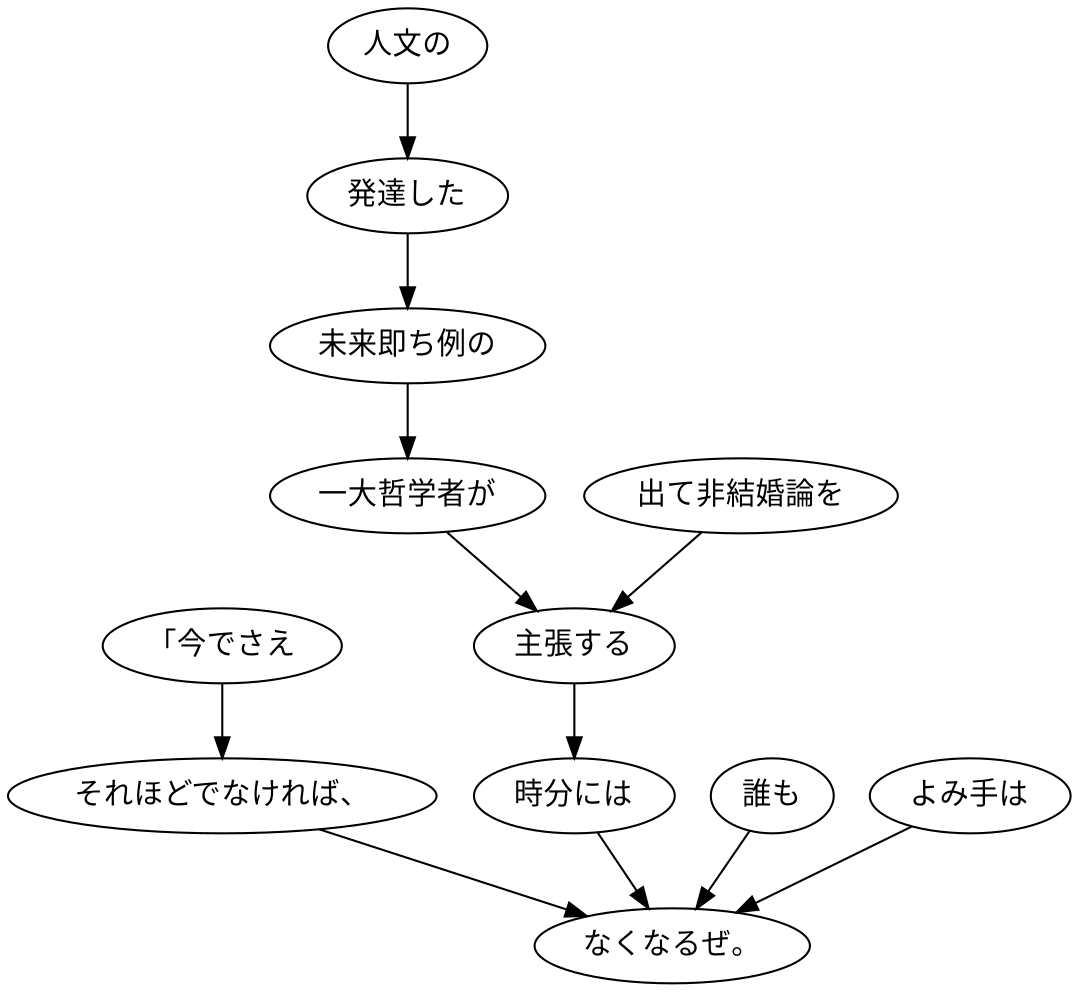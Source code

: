 digraph graph8817 {
	node0 [label="「今でさえ"];
	node1 [label="それほどでなければ、"];
	node2 [label="人文の"];
	node3 [label="発達した"];
	node4 [label="未来即ち例の"];
	node5 [label="一大哲学者が"];
	node6 [label="出て非結婚論を"];
	node7 [label="主張する"];
	node8 [label="時分には"];
	node9 [label="誰も"];
	node10 [label="よみ手は"];
	node11 [label="なくなるぜ。"];
	node0 -> node1;
	node1 -> node11;
	node2 -> node3;
	node3 -> node4;
	node4 -> node5;
	node5 -> node7;
	node6 -> node7;
	node7 -> node8;
	node8 -> node11;
	node9 -> node11;
	node10 -> node11;
}
